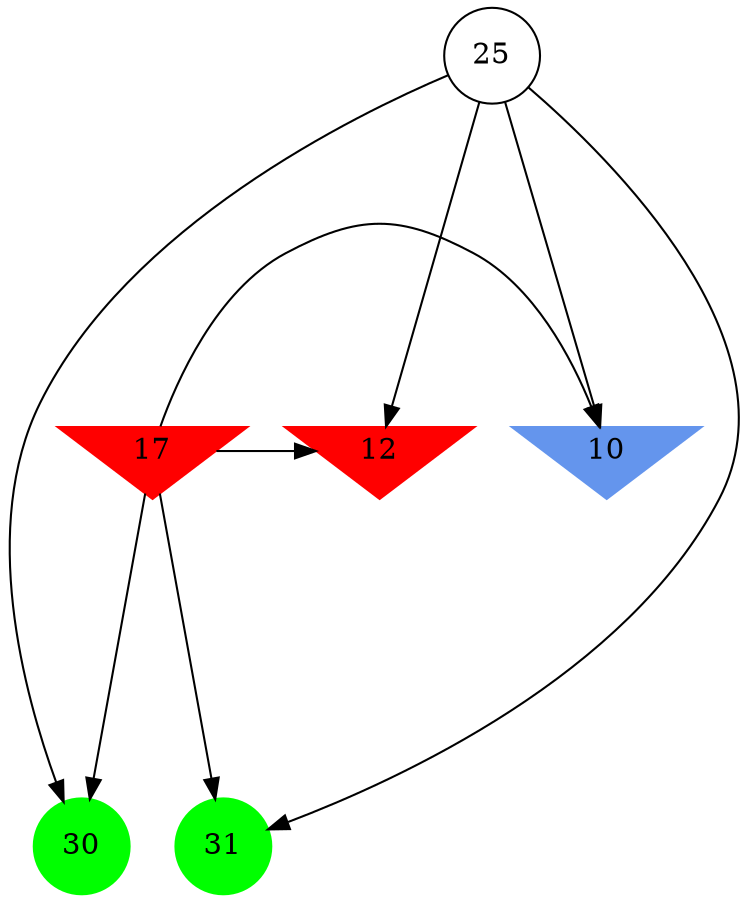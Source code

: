 digraph brain {
	ranksep=2.0;
	10 [shape=invtriangle,style=filled,color=cornflowerblue];
	12 [shape=invtriangle,style=filled,color=red];
	17 [shape=invtriangle,style=filled,color=red];
	25 [shape=circle,color=black];
	30 [shape=circle,style=filled,color=green];
	31 [shape=circle,style=filled,color=green];
	17	->	31;
	17	->	10;
	17	->	12;
	17	->	30;
	25	->	31;
	25	->	10;
	25	->	12;
	25	->	30;
	{ rank=same; 10; 12; 17; }
	{ rank=same; 25; }
	{ rank=same; 30; 31; }
}
